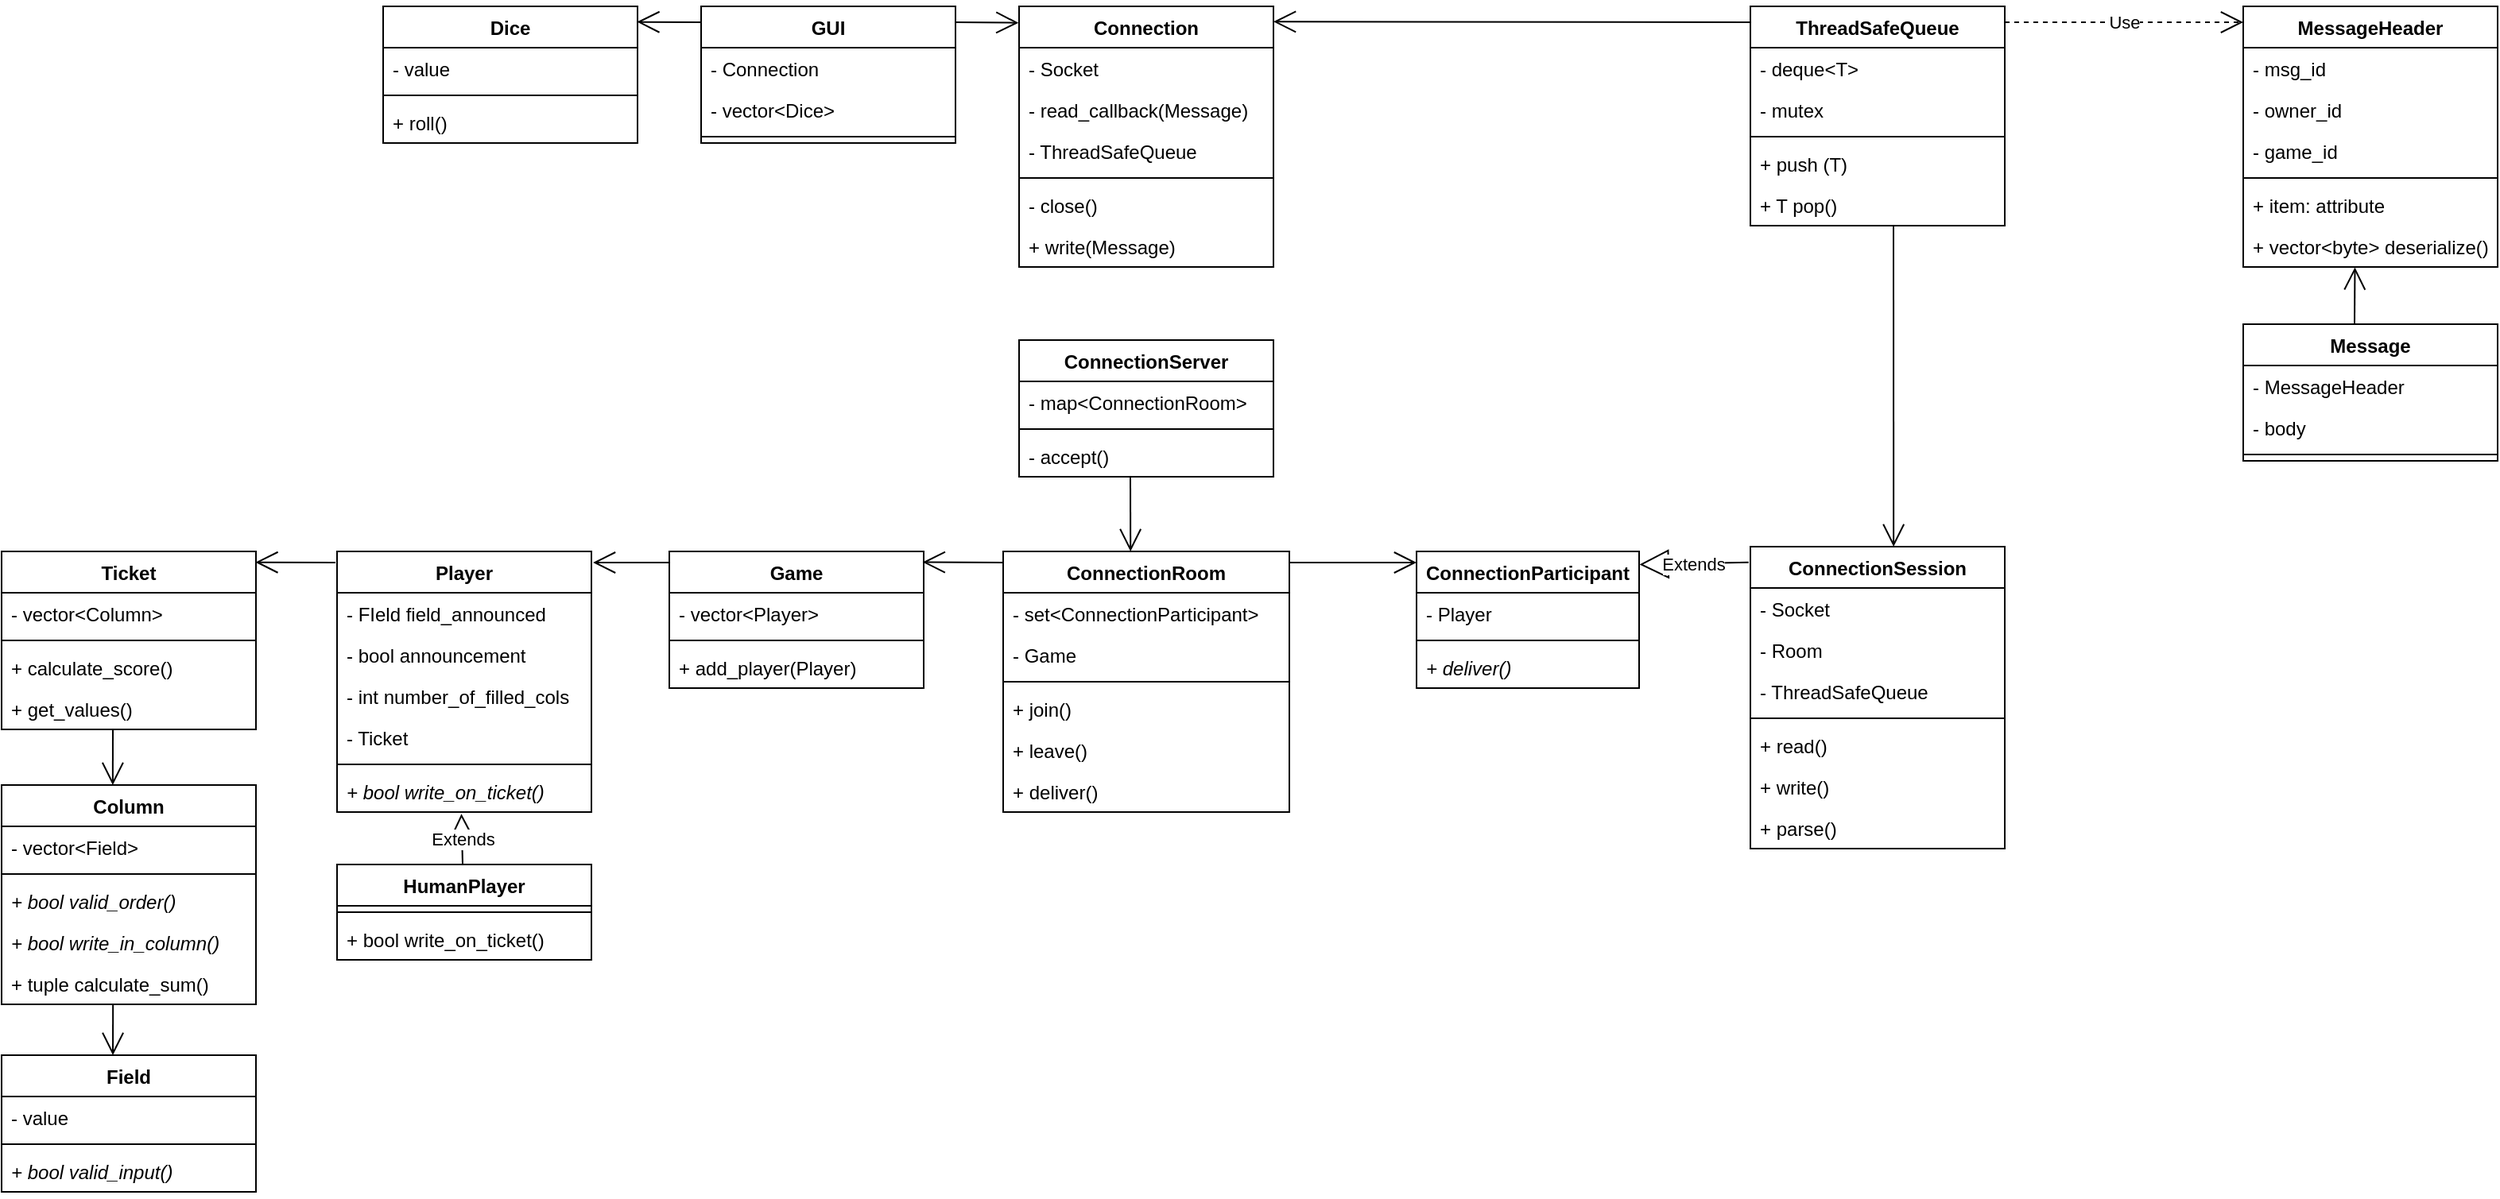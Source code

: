 <mxfile version="14.1.7" type="gitlab">
  <diagram name="Page-1" id="929967ad-93f9-6ef4-fab6-5d389245f69c">
    <mxGraphModel dx="2250" dy="1343" grid="1" gridSize="10" guides="1" tooltips="1" connect="1" arrows="1" fold="1" page="1" pageScale="1.5" pageWidth="1169" pageHeight="826" background="none" math="0" shadow="0">
      <root>
        <mxCell id="0" style=";html=1;" />
        <mxCell id="1" style=";html=1;" parent="0" />
        <mxCell id="H1896AjHUctSjdvz1oI7-7" value="Game" style="swimlane;fontStyle=1;align=center;verticalAlign=top;childLayout=stackLayout;horizontal=1;startSize=26;horizontalStack=0;resizeParent=1;resizeParentMax=0;resizeLast=0;collapsible=1;marginBottom=0;" parent="1" vertex="1">
          <mxGeometry x="514" y="572" width="160" height="86" as="geometry" />
        </mxCell>
        <mxCell id="BzAsRkTU_7AHKpCbSDMM-81" value="" style="endArrow=open;endFill=1;endSize=12;html=1;" edge="1" parent="H1896AjHUctSjdvz1oI7-7">
          <mxGeometry width="160" relative="1" as="geometry">
            <mxPoint y="7" as="sourcePoint" />
            <mxPoint x="-48" y="7" as="targetPoint" />
          </mxGeometry>
        </mxCell>
        <mxCell id="H1896AjHUctSjdvz1oI7-8" value="- vector&lt;Player&gt;" style="text;strokeColor=none;fillColor=none;align=left;verticalAlign=top;spacingLeft=4;spacingRight=4;overflow=hidden;rotatable=0;points=[[0,0.5],[1,0.5]];portConstraint=eastwest;" parent="H1896AjHUctSjdvz1oI7-7" vertex="1">
          <mxGeometry y="26" width="160" height="26" as="geometry" />
        </mxCell>
        <mxCell id="H1896AjHUctSjdvz1oI7-9" value="" style="line;strokeWidth=1;fillColor=none;align=left;verticalAlign=middle;spacingTop=-1;spacingLeft=3;spacingRight=3;rotatable=0;labelPosition=right;points=[];portConstraint=eastwest;" parent="H1896AjHUctSjdvz1oI7-7" vertex="1">
          <mxGeometry y="52" width="160" height="8" as="geometry" />
        </mxCell>
        <mxCell id="3jf83I4nimgOCl_raEro-9" value="+ add_player(Player)" style="text;strokeColor=none;fillColor=none;align=left;verticalAlign=top;spacingLeft=4;spacingRight=4;overflow=hidden;rotatable=0;points=[[0,0.5],[1,0.5]];portConstraint=eastwest;" parent="H1896AjHUctSjdvz1oI7-7" vertex="1">
          <mxGeometry y="60" width="160" height="26" as="geometry" />
        </mxCell>
        <mxCell id="H1896AjHUctSjdvz1oI7-14" value="Dice" style="swimlane;fontStyle=1;align=center;verticalAlign=top;childLayout=stackLayout;horizontal=1;startSize=26;horizontalStack=0;resizeParent=1;resizeParentMax=0;resizeLast=0;collapsible=1;marginBottom=0;" parent="1" vertex="1">
          <mxGeometry x="334" y="229" width="160" height="86" as="geometry" />
        </mxCell>
        <mxCell id="H1896AjHUctSjdvz1oI7-15" value="- value" style="text;strokeColor=none;fillColor=none;align=left;verticalAlign=top;spacingLeft=4;spacingRight=4;overflow=hidden;rotatable=0;points=[[0,0.5],[1,0.5]];portConstraint=eastwest;" parent="H1896AjHUctSjdvz1oI7-14" vertex="1">
          <mxGeometry y="26" width="160" height="26" as="geometry" />
        </mxCell>
        <mxCell id="H1896AjHUctSjdvz1oI7-16" value="" style="line;strokeWidth=1;fillColor=none;align=left;verticalAlign=middle;spacingTop=-1;spacingLeft=3;spacingRight=3;rotatable=0;labelPosition=right;points=[];portConstraint=eastwest;" parent="H1896AjHUctSjdvz1oI7-14" vertex="1">
          <mxGeometry y="52" width="160" height="8" as="geometry" />
        </mxCell>
        <mxCell id="H1896AjHUctSjdvz1oI7-17" value="+ roll()" style="text;strokeColor=none;fillColor=none;align=left;verticalAlign=top;spacingLeft=4;spacingRight=4;overflow=hidden;rotatable=0;points=[[0,0.5],[1,0.5]];portConstraint=eastwest;" parent="H1896AjHUctSjdvz1oI7-14" vertex="1">
          <mxGeometry y="60" width="160" height="26" as="geometry" />
        </mxCell>
        <mxCell id="H1896AjHUctSjdvz1oI7-35" value="ConnectionServer" style="swimlane;fontStyle=1;align=center;verticalAlign=top;childLayout=stackLayout;horizontal=1;startSize=26;horizontalStack=0;resizeParent=1;resizeParentMax=0;resizeLast=0;collapsible=1;marginBottom=0;" parent="1" vertex="1">
          <mxGeometry x="734" y="439" width="160" height="86" as="geometry" />
        </mxCell>
        <mxCell id="H1896AjHUctSjdvz1oI7-36" value="- map&lt;ConnectionRoom&gt;" style="text;strokeColor=none;fillColor=none;align=left;verticalAlign=top;spacingLeft=4;spacingRight=4;overflow=hidden;rotatable=0;points=[[0,0.5],[1,0.5]];portConstraint=eastwest;" parent="H1896AjHUctSjdvz1oI7-35" vertex="1">
          <mxGeometry y="26" width="160" height="26" as="geometry" />
        </mxCell>
        <mxCell id="H1896AjHUctSjdvz1oI7-37" value="" style="line;strokeWidth=1;fillColor=none;align=left;verticalAlign=middle;spacingTop=-1;spacingLeft=3;spacingRight=3;rotatable=0;labelPosition=right;points=[];portConstraint=eastwest;" parent="H1896AjHUctSjdvz1oI7-35" vertex="1">
          <mxGeometry y="52" width="160" height="8" as="geometry" />
        </mxCell>
        <mxCell id="H1896AjHUctSjdvz1oI7-38" value="- accept()" style="text;strokeColor=none;fillColor=none;align=left;verticalAlign=top;spacingLeft=4;spacingRight=4;overflow=hidden;rotatable=0;points=[[0,0.5],[1,0.5]];portConstraint=eastwest;" parent="H1896AjHUctSjdvz1oI7-35" vertex="1">
          <mxGeometry y="60" width="160" height="26" as="geometry" />
        </mxCell>
        <mxCell id="BzAsRkTU_7AHKpCbSDMM-78" value="" style="endArrow=open;endFill=1;endSize=12;html=1;entryX=0.445;entryY=0;entryDx=0;entryDy=0;entryPerimeter=0;" edge="1" parent="H1896AjHUctSjdvz1oI7-35" target="BzAsRkTU_7AHKpCbSDMM-22">
          <mxGeometry width="160" relative="1" as="geometry">
            <mxPoint x="70" y="86" as="sourcePoint" />
            <mxPoint x="230" y="86" as="targetPoint" />
          </mxGeometry>
        </mxCell>
        <mxCell id="H1896AjHUctSjdvz1oI7-39" value="Ticket&#xa;" style="swimlane;fontStyle=1;align=center;verticalAlign=top;childLayout=stackLayout;horizontal=1;startSize=26;horizontalStack=0;resizeParent=1;resizeParentMax=0;resizeLast=0;collapsible=1;marginBottom=0;" parent="1" vertex="1">
          <mxGeometry x="94" y="572" width="160" height="112" as="geometry" />
        </mxCell>
        <mxCell id="H1896AjHUctSjdvz1oI7-40" value="- vector&lt;Column&gt;" style="text;strokeColor=none;fillColor=none;align=left;verticalAlign=top;spacingLeft=4;spacingRight=4;overflow=hidden;rotatable=0;points=[[0,0.5],[1,0.5]];portConstraint=eastwest;" parent="H1896AjHUctSjdvz1oI7-39" vertex="1">
          <mxGeometry y="26" width="160" height="26" as="geometry" />
        </mxCell>
        <mxCell id="H1896AjHUctSjdvz1oI7-41" value="" style="line;strokeWidth=1;fillColor=none;align=left;verticalAlign=middle;spacingTop=-1;spacingLeft=3;spacingRight=3;rotatable=0;labelPosition=right;points=[];portConstraint=eastwest;" parent="H1896AjHUctSjdvz1oI7-39" vertex="1">
          <mxGeometry y="52" width="160" height="8" as="geometry" />
        </mxCell>
        <mxCell id="H1896AjHUctSjdvz1oI7-42" value="+ calculate_score()" style="text;strokeColor=none;fillColor=none;align=left;verticalAlign=top;spacingLeft=4;spacingRight=4;overflow=hidden;rotatable=0;points=[[0,0.5],[1,0.5]];portConstraint=eastwest;" parent="H1896AjHUctSjdvz1oI7-39" vertex="1">
          <mxGeometry y="60" width="160" height="26" as="geometry" />
        </mxCell>
        <mxCell id="3jf83I4nimgOCl_raEro-13" value="+ get_values()" style="text;strokeColor=none;fillColor=none;align=left;verticalAlign=top;spacingLeft=4;spacingRight=4;overflow=hidden;rotatable=0;points=[[0,0.5],[1,0.5]];portConstraint=eastwest;" parent="H1896AjHUctSjdvz1oI7-39" vertex="1">
          <mxGeometry y="86" width="160" height="26" as="geometry" />
        </mxCell>
        <mxCell id="BzAsRkTU_7AHKpCbSDMM-86" value="" style="endArrow=open;endFill=1;endSize=12;html=1;entryX=0.437;entryY=0;entryDx=0;entryDy=0;entryPerimeter=0;" edge="1" parent="H1896AjHUctSjdvz1oI7-39" target="H1896AjHUctSjdvz1oI7-47">
          <mxGeometry width="160" relative="1" as="geometry">
            <mxPoint x="70" y="112" as="sourcePoint" />
            <mxPoint x="230" y="112" as="targetPoint" />
          </mxGeometry>
        </mxCell>
        <mxCell id="H1896AjHUctSjdvz1oI7-47" value="Column&#xa;" style="swimlane;fontStyle=1;align=center;verticalAlign=top;childLayout=stackLayout;horizontal=1;startSize=26;horizontalStack=0;resizeParent=1;resizeParentMax=0;resizeLast=0;collapsible=1;marginBottom=0;" parent="1" vertex="1">
          <mxGeometry x="94" y="719" width="160" height="138" as="geometry" />
        </mxCell>
        <mxCell id="H1896AjHUctSjdvz1oI7-48" value="- vector&lt;Field&gt;" style="text;strokeColor=none;fillColor=none;align=left;verticalAlign=top;spacingLeft=4;spacingRight=4;overflow=hidden;rotatable=0;points=[[0,0.5],[1,0.5]];portConstraint=eastwest;" parent="H1896AjHUctSjdvz1oI7-47" vertex="1">
          <mxGeometry y="26" width="160" height="26" as="geometry" />
        </mxCell>
        <mxCell id="H1896AjHUctSjdvz1oI7-49" value="" style="line;strokeWidth=1;fillColor=none;align=left;verticalAlign=middle;spacingTop=-1;spacingLeft=3;spacingRight=3;rotatable=0;labelPosition=right;points=[];portConstraint=eastwest;" parent="H1896AjHUctSjdvz1oI7-47" vertex="1">
          <mxGeometry y="52" width="160" height="8" as="geometry" />
        </mxCell>
        <mxCell id="H1896AjHUctSjdvz1oI7-50" value="+ bool valid_order()" style="text;strokeColor=none;fillColor=none;align=left;verticalAlign=top;spacingLeft=4;spacingRight=4;overflow=hidden;rotatable=0;points=[[0,0.5],[1,0.5]];portConstraint=eastwest;fontStyle=2" parent="H1896AjHUctSjdvz1oI7-47" vertex="1">
          <mxGeometry y="60" width="160" height="26" as="geometry" />
        </mxCell>
        <mxCell id="3jf83I4nimgOCl_raEro-11" value="+ bool write_in_column()" style="text;strokeColor=none;fillColor=none;align=left;verticalAlign=top;spacingLeft=4;spacingRight=4;overflow=hidden;rotatable=0;points=[[0,0.5],[1,0.5]];portConstraint=eastwest;fontStyle=2" parent="H1896AjHUctSjdvz1oI7-47" vertex="1">
          <mxGeometry y="86" width="160" height="26" as="geometry" />
        </mxCell>
        <mxCell id="3jf83I4nimgOCl_raEro-12" value="+ tuple calculate_sum()" style="text;strokeColor=none;fillColor=none;align=left;verticalAlign=top;spacingLeft=4;spacingRight=4;overflow=hidden;rotatable=0;points=[[0,0.5],[1,0.5]];portConstraint=eastwest;" parent="H1896AjHUctSjdvz1oI7-47" vertex="1">
          <mxGeometry y="112" width="160" height="26" as="geometry" />
        </mxCell>
        <mxCell id="H1896AjHUctSjdvz1oI7-51" value="Field" style="swimlane;fontStyle=1;align=center;verticalAlign=top;childLayout=stackLayout;horizontal=1;startSize=26;horizontalStack=0;resizeParent=1;resizeParentMax=0;resizeLast=0;collapsible=1;marginBottom=0;" parent="1" vertex="1">
          <mxGeometry x="94" y="889" width="160" height="86" as="geometry" />
        </mxCell>
        <mxCell id="H1896AjHUctSjdvz1oI7-52" value="- value" style="text;strokeColor=none;fillColor=none;align=left;verticalAlign=top;spacingLeft=4;spacingRight=4;overflow=hidden;rotatable=0;points=[[0,0.5],[1,0.5]];portConstraint=eastwest;" parent="H1896AjHUctSjdvz1oI7-51" vertex="1">
          <mxGeometry y="26" width="160" height="26" as="geometry" />
        </mxCell>
        <mxCell id="H1896AjHUctSjdvz1oI7-53" value="" style="line;strokeWidth=1;fillColor=none;align=left;verticalAlign=middle;spacingTop=-1;spacingLeft=3;spacingRight=3;rotatable=0;labelPosition=right;points=[];portConstraint=eastwest;" parent="H1896AjHUctSjdvz1oI7-51" vertex="1">
          <mxGeometry y="52" width="160" height="8" as="geometry" />
        </mxCell>
        <mxCell id="H1896AjHUctSjdvz1oI7-54" value="+ bool valid_input()" style="text;strokeColor=none;fillColor=none;align=left;verticalAlign=top;spacingLeft=4;spacingRight=4;overflow=hidden;rotatable=0;points=[[0,0.5],[1,0.5]];portConstraint=eastwest;fontStyle=2" parent="H1896AjHUctSjdvz1oI7-51" vertex="1">
          <mxGeometry y="60" width="160" height="26" as="geometry" />
        </mxCell>
        <mxCell id="H1896AjHUctSjdvz1oI7-63" value="HumanPlayer" style="swimlane;fontStyle=1;align=center;verticalAlign=top;childLayout=stackLayout;horizontal=1;startSize=26;horizontalStack=0;resizeParent=1;resizeParentMax=0;resizeLast=0;collapsible=1;marginBottom=0;" parent="1" vertex="1">
          <mxGeometry x="305" y="769" width="160" height="60" as="geometry" />
        </mxCell>
        <mxCell id="BzAsRkTU_7AHKpCbSDMM-72" value="Extends" style="endArrow=block;endSize=16;endFill=0;html=1;entryX=0.489;entryY=1.045;entryDx=0;entryDy=0;entryPerimeter=0;" edge="1" parent="H1896AjHUctSjdvz1oI7-63" target="3jf83I4nimgOCl_raEro-5">
          <mxGeometry width="160" relative="1" as="geometry">
            <mxPoint x="79" as="sourcePoint" />
            <mxPoint x="239" as="targetPoint" />
          </mxGeometry>
        </mxCell>
        <mxCell id="H1896AjHUctSjdvz1oI7-65" value="" style="line;strokeWidth=1;fillColor=none;align=left;verticalAlign=middle;spacingTop=-1;spacingLeft=3;spacingRight=3;rotatable=0;labelPosition=right;points=[];portConstraint=eastwest;" parent="H1896AjHUctSjdvz1oI7-63" vertex="1">
          <mxGeometry y="26" width="160" height="8" as="geometry" />
        </mxCell>
        <mxCell id="H1896AjHUctSjdvz1oI7-66" value="+ bool write_on_ticket()" style="text;strokeColor=none;fillColor=none;align=left;verticalAlign=top;spacingLeft=4;spacingRight=4;overflow=hidden;rotatable=0;points=[[0,0.5],[1,0.5]];portConstraint=eastwest;" parent="H1896AjHUctSjdvz1oI7-63" vertex="1">
          <mxGeometry y="34" width="160" height="26" as="geometry" />
        </mxCell>
        <mxCell id="3jf83I4nimgOCl_raEro-2" value="Player" style="swimlane;fontStyle=1;align=center;verticalAlign=top;childLayout=stackLayout;horizontal=1;startSize=26;horizontalStack=0;resizeParent=1;resizeParentMax=0;resizeLast=0;collapsible=1;marginBottom=0;" parent="1" vertex="1">
          <mxGeometry x="305" y="572" width="160" height="164" as="geometry" />
        </mxCell>
        <mxCell id="BzAsRkTU_7AHKpCbSDMM-83" value="" style="endArrow=open;endFill=1;endSize=12;html=1;entryX=0.998;entryY=0.061;entryDx=0;entryDy=0;entryPerimeter=0;" edge="1" parent="3jf83I4nimgOCl_raEro-2" target="H1896AjHUctSjdvz1oI7-39">
          <mxGeometry width="160" relative="1" as="geometry">
            <mxPoint x="-1" y="7" as="sourcePoint" />
            <mxPoint x="159" y="7" as="targetPoint" />
          </mxGeometry>
        </mxCell>
        <mxCell id="3jf83I4nimgOCl_raEro-3" value="- FIeld field_announced" style="text;strokeColor=none;fillColor=none;align=left;verticalAlign=top;spacingLeft=4;spacingRight=4;overflow=hidden;rotatable=0;points=[[0,0.5],[1,0.5]];portConstraint=eastwest;" parent="3jf83I4nimgOCl_raEro-2" vertex="1">
          <mxGeometry y="26" width="160" height="26" as="geometry" />
        </mxCell>
        <mxCell id="BzAsRkTU_7AHKpCbSDMM-2" value="- bool announcement" style="text;strokeColor=none;fillColor=none;align=left;verticalAlign=top;spacingLeft=4;spacingRight=4;overflow=hidden;rotatable=0;points=[[0,0.5],[1,0.5]];portConstraint=eastwest;" vertex="1" parent="3jf83I4nimgOCl_raEro-2">
          <mxGeometry y="52" width="160" height="26" as="geometry" />
        </mxCell>
        <mxCell id="BzAsRkTU_7AHKpCbSDMM-4" value="- int number_of_filled_cols&#xa;&#xa;" style="text;strokeColor=none;fillColor=none;align=left;verticalAlign=top;spacingLeft=4;spacingRight=4;overflow=hidden;rotatable=0;points=[[0,0.5],[1,0.5]];portConstraint=eastwest;" vertex="1" parent="3jf83I4nimgOCl_raEro-2">
          <mxGeometry y="78" width="160" height="26" as="geometry" />
        </mxCell>
        <mxCell id="BzAsRkTU_7AHKpCbSDMM-82" value="- Ticket&#xa;" style="text;strokeColor=none;fillColor=none;align=left;verticalAlign=top;spacingLeft=4;spacingRight=4;overflow=hidden;rotatable=0;points=[[0,0.5],[1,0.5]];portConstraint=eastwest;" vertex="1" parent="3jf83I4nimgOCl_raEro-2">
          <mxGeometry y="104" width="160" height="26" as="geometry" />
        </mxCell>
        <mxCell id="3jf83I4nimgOCl_raEro-4" value="" style="line;strokeWidth=1;fillColor=none;align=left;verticalAlign=middle;spacingTop=-1;spacingLeft=3;spacingRight=3;rotatable=0;labelPosition=right;points=[];portConstraint=eastwest;" parent="3jf83I4nimgOCl_raEro-2" vertex="1">
          <mxGeometry y="130" width="160" height="8" as="geometry" />
        </mxCell>
        <mxCell id="3jf83I4nimgOCl_raEro-5" value="+ bool write_on_ticket()" style="text;strokeColor=none;fillColor=none;align=left;verticalAlign=top;spacingLeft=4;spacingRight=4;overflow=hidden;rotatable=0;points=[[0,0.5],[1,0.5]];portConstraint=eastwest;fontStyle=2" parent="3jf83I4nimgOCl_raEro-2" vertex="1">
          <mxGeometry y="138" width="160" height="26" as="geometry" />
        </mxCell>
        <mxCell id="BzAsRkTU_7AHKpCbSDMM-6" value="ConnectionParticipant" style="swimlane;fontStyle=1;childLayout=stackLayout;horizontal=1;startSize=26;fillColor=none;horizontalStack=0;resizeParent=1;resizeParentMax=0;resizeLast=0;collapsible=1;marginBottom=0;" vertex="1" parent="1">
          <mxGeometry x="984" y="572" width="140" height="86" as="geometry" />
        </mxCell>
        <mxCell id="BzAsRkTU_7AHKpCbSDMM-7" value="- Player" style="text;strokeColor=none;fillColor=none;align=left;verticalAlign=top;spacingLeft=4;spacingRight=4;overflow=hidden;rotatable=0;points=[[0,0.5],[1,0.5]];portConstraint=eastwest;" vertex="1" parent="BzAsRkTU_7AHKpCbSDMM-6">
          <mxGeometry y="26" width="140" height="26" as="geometry" />
        </mxCell>
        <mxCell id="BzAsRkTU_7AHKpCbSDMM-12" value="" style="line;strokeWidth=1;fillColor=none;align=left;verticalAlign=middle;spacingTop=-1;spacingLeft=3;spacingRight=3;rotatable=0;labelPosition=right;points=[];portConstraint=eastwest;" vertex="1" parent="BzAsRkTU_7AHKpCbSDMM-6">
          <mxGeometry y="52" width="140" height="8" as="geometry" />
        </mxCell>
        <mxCell id="BzAsRkTU_7AHKpCbSDMM-14" value="+ deliver()" style="text;strokeColor=none;fillColor=none;align=left;verticalAlign=top;spacingLeft=4;spacingRight=4;overflow=hidden;rotatable=0;points=[[0,0.5],[1,0.5]];portConstraint=eastwest;fontStyle=2" vertex="1" parent="BzAsRkTU_7AHKpCbSDMM-6">
          <mxGeometry y="60" width="140" height="26" as="geometry" />
        </mxCell>
        <mxCell id="BzAsRkTU_7AHKpCbSDMM-15" value="ConnectionSession" style="swimlane;fontStyle=1;align=center;verticalAlign=top;childLayout=stackLayout;horizontal=1;startSize=26;horizontalStack=0;resizeParent=1;resizeParentMax=0;resizeLast=0;collapsible=1;marginBottom=0;" vertex="1" parent="1">
          <mxGeometry x="1194" y="569" width="160" height="190" as="geometry" />
        </mxCell>
        <mxCell id="BzAsRkTU_7AHKpCbSDMM-16" value="- Socket" style="text;strokeColor=none;fillColor=none;align=left;verticalAlign=top;spacingLeft=4;spacingRight=4;overflow=hidden;rotatable=0;points=[[0,0.5],[1,0.5]];portConstraint=eastwest;" vertex="1" parent="BzAsRkTU_7AHKpCbSDMM-15">
          <mxGeometry y="26" width="160" height="26" as="geometry" />
        </mxCell>
        <mxCell id="BzAsRkTU_7AHKpCbSDMM-19" value="- Room" style="text;strokeColor=none;fillColor=none;align=left;verticalAlign=top;spacingLeft=4;spacingRight=4;overflow=hidden;rotatable=0;points=[[0,0.5],[1,0.5]];portConstraint=eastwest;" vertex="1" parent="BzAsRkTU_7AHKpCbSDMM-15">
          <mxGeometry y="52" width="160" height="26" as="geometry" />
        </mxCell>
        <mxCell id="BzAsRkTU_7AHKpCbSDMM-52" value="- ThreadSafeQueue" style="text;strokeColor=none;fillColor=none;align=left;verticalAlign=top;spacingLeft=4;spacingRight=4;overflow=hidden;rotatable=0;points=[[0,0.5],[1,0.5]];portConstraint=eastwest;" vertex="1" parent="BzAsRkTU_7AHKpCbSDMM-15">
          <mxGeometry y="78" width="160" height="26" as="geometry" />
        </mxCell>
        <mxCell id="BzAsRkTU_7AHKpCbSDMM-17" value="" style="line;strokeWidth=1;fillColor=none;align=left;verticalAlign=middle;spacingTop=-1;spacingLeft=3;spacingRight=3;rotatable=0;labelPosition=right;points=[];portConstraint=eastwest;" vertex="1" parent="BzAsRkTU_7AHKpCbSDMM-15">
          <mxGeometry y="104" width="160" height="8" as="geometry" />
        </mxCell>
        <mxCell id="BzAsRkTU_7AHKpCbSDMM-18" value="+ read()" style="text;strokeColor=none;fillColor=none;align=left;verticalAlign=top;spacingLeft=4;spacingRight=4;overflow=hidden;rotatable=0;points=[[0,0.5],[1,0.5]];portConstraint=eastwest;" vertex="1" parent="BzAsRkTU_7AHKpCbSDMM-15">
          <mxGeometry y="112" width="160" height="26" as="geometry" />
        </mxCell>
        <mxCell id="BzAsRkTU_7AHKpCbSDMM-20" value="+ write()" style="text;strokeColor=none;fillColor=none;align=left;verticalAlign=top;spacingLeft=4;spacingRight=4;overflow=hidden;rotatable=0;points=[[0,0.5],[1,0.5]];portConstraint=eastwest;" vertex="1" parent="BzAsRkTU_7AHKpCbSDMM-15">
          <mxGeometry y="138" width="160" height="26" as="geometry" />
        </mxCell>
        <mxCell id="BzAsRkTU_7AHKpCbSDMM-21" value="+ parse()" style="text;strokeColor=none;fillColor=none;align=left;verticalAlign=top;spacingLeft=4;spacingRight=4;overflow=hidden;rotatable=0;points=[[0,0.5],[1,0.5]];portConstraint=eastwest;" vertex="1" parent="BzAsRkTU_7AHKpCbSDMM-15">
          <mxGeometry y="164" width="160" height="26" as="geometry" />
        </mxCell>
        <mxCell id="BzAsRkTU_7AHKpCbSDMM-22" value="ConnectionRoom" style="swimlane;fontStyle=1;align=center;verticalAlign=top;childLayout=stackLayout;horizontal=1;startSize=26;horizontalStack=0;resizeParent=1;resizeParentMax=0;resizeLast=0;collapsible=1;marginBottom=0;" vertex="1" parent="1">
          <mxGeometry x="724" y="572" width="180" height="164" as="geometry" />
        </mxCell>
        <mxCell id="BzAsRkTU_7AHKpCbSDMM-80" value="" style="endArrow=open;endFill=1;endSize=12;html=1;entryX=0.996;entryY=0.079;entryDx=0;entryDy=0;entryPerimeter=0;" edge="1" parent="BzAsRkTU_7AHKpCbSDMM-22" target="H1896AjHUctSjdvz1oI7-7">
          <mxGeometry width="160" relative="1" as="geometry">
            <mxPoint y="7" as="sourcePoint" />
            <mxPoint x="160" y="7" as="targetPoint" />
          </mxGeometry>
        </mxCell>
        <mxCell id="BzAsRkTU_7AHKpCbSDMM-23" value="- set&lt;ConnectionParticipant&gt;" style="text;strokeColor=none;fillColor=none;align=left;verticalAlign=top;spacingLeft=4;spacingRight=4;overflow=hidden;rotatable=0;points=[[0,0.5],[1,0.5]];portConstraint=eastwest;" vertex="1" parent="BzAsRkTU_7AHKpCbSDMM-22">
          <mxGeometry y="26" width="180" height="26" as="geometry" />
        </mxCell>
        <mxCell id="BzAsRkTU_7AHKpCbSDMM-26" value="- Game" style="text;strokeColor=none;fillColor=none;align=left;verticalAlign=top;spacingLeft=4;spacingRight=4;overflow=hidden;rotatable=0;points=[[0,0.5],[1,0.5]];portConstraint=eastwest;" vertex="1" parent="BzAsRkTU_7AHKpCbSDMM-22">
          <mxGeometry y="52" width="180" height="26" as="geometry" />
        </mxCell>
        <mxCell id="BzAsRkTU_7AHKpCbSDMM-24" value="" style="line;strokeWidth=1;fillColor=none;align=left;verticalAlign=middle;spacingTop=-1;spacingLeft=3;spacingRight=3;rotatable=0;labelPosition=right;points=[];portConstraint=eastwest;" vertex="1" parent="BzAsRkTU_7AHKpCbSDMM-22">
          <mxGeometry y="78" width="180" height="8" as="geometry" />
        </mxCell>
        <mxCell id="BzAsRkTU_7AHKpCbSDMM-25" value="+ join()" style="text;strokeColor=none;fillColor=none;align=left;verticalAlign=top;spacingLeft=4;spacingRight=4;overflow=hidden;rotatable=0;points=[[0,0.5],[1,0.5]];portConstraint=eastwest;" vertex="1" parent="BzAsRkTU_7AHKpCbSDMM-22">
          <mxGeometry y="86" width="180" height="26" as="geometry" />
        </mxCell>
        <mxCell id="BzAsRkTU_7AHKpCbSDMM-27" value="+ leave()" style="text;strokeColor=none;fillColor=none;align=left;verticalAlign=top;spacingLeft=4;spacingRight=4;overflow=hidden;rotatable=0;points=[[0,0.5],[1,0.5]];portConstraint=eastwest;" vertex="1" parent="BzAsRkTU_7AHKpCbSDMM-22">
          <mxGeometry y="112" width="180" height="26" as="geometry" />
        </mxCell>
        <mxCell id="BzAsRkTU_7AHKpCbSDMM-28" value="+ deliver()" style="text;strokeColor=none;fillColor=none;align=left;verticalAlign=top;spacingLeft=4;spacingRight=4;overflow=hidden;rotatable=0;points=[[0,0.5],[1,0.5]];portConstraint=eastwest;" vertex="1" parent="BzAsRkTU_7AHKpCbSDMM-22">
          <mxGeometry y="138" width="180" height="26" as="geometry" />
        </mxCell>
        <mxCell id="BzAsRkTU_7AHKpCbSDMM-33" value="Connection&#xa;" style="swimlane;fontStyle=1;align=center;verticalAlign=top;childLayout=stackLayout;horizontal=1;startSize=26;horizontalStack=0;resizeParent=1;resizeParentMax=0;resizeLast=0;collapsible=1;marginBottom=0;" vertex="1" parent="1">
          <mxGeometry x="734" y="229" width="160" height="164" as="geometry" />
        </mxCell>
        <mxCell id="BzAsRkTU_7AHKpCbSDMM-34" value="- Socket" style="text;strokeColor=none;fillColor=none;align=left;verticalAlign=top;spacingLeft=4;spacingRight=4;overflow=hidden;rotatable=0;points=[[0,0.5],[1,0.5]];portConstraint=eastwest;" vertex="1" parent="BzAsRkTU_7AHKpCbSDMM-33">
          <mxGeometry y="26" width="160" height="26" as="geometry" />
        </mxCell>
        <mxCell id="BzAsRkTU_7AHKpCbSDMM-37" value="- read_callback(Message)" style="text;strokeColor=none;fillColor=none;align=left;verticalAlign=top;spacingLeft=4;spacingRight=4;overflow=hidden;rotatable=0;points=[[0,0.5],[1,0.5]];portConstraint=eastwest;" vertex="1" parent="BzAsRkTU_7AHKpCbSDMM-33">
          <mxGeometry y="52" width="160" height="26" as="geometry" />
        </mxCell>
        <mxCell id="BzAsRkTU_7AHKpCbSDMM-54" value="- ThreadSafeQueue" style="text;strokeColor=none;fillColor=none;align=left;verticalAlign=top;spacingLeft=4;spacingRight=4;overflow=hidden;rotatable=0;points=[[0,0.5],[1,0.5]];portConstraint=eastwest;" vertex="1" parent="BzAsRkTU_7AHKpCbSDMM-33">
          <mxGeometry y="78" width="160" height="26" as="geometry" />
        </mxCell>
        <mxCell id="BzAsRkTU_7AHKpCbSDMM-35" value="" style="line;strokeWidth=1;fillColor=none;align=left;verticalAlign=middle;spacingTop=-1;spacingLeft=3;spacingRight=3;rotatable=0;labelPosition=right;points=[];portConstraint=eastwest;" vertex="1" parent="BzAsRkTU_7AHKpCbSDMM-33">
          <mxGeometry y="104" width="160" height="8" as="geometry" />
        </mxCell>
        <mxCell id="BzAsRkTU_7AHKpCbSDMM-36" value="- close()" style="text;strokeColor=none;fillColor=none;align=left;verticalAlign=top;spacingLeft=4;spacingRight=4;overflow=hidden;rotatable=0;points=[[0,0.5],[1,0.5]];portConstraint=eastwest;" vertex="1" parent="BzAsRkTU_7AHKpCbSDMM-33">
          <mxGeometry y="112" width="160" height="26" as="geometry" />
        </mxCell>
        <mxCell id="BzAsRkTU_7AHKpCbSDMM-38" value="+ write(Message)" style="text;strokeColor=none;fillColor=none;align=left;verticalAlign=top;spacingLeft=4;spacingRight=4;overflow=hidden;rotatable=0;points=[[0,0.5],[1,0.5]];portConstraint=eastwest;" vertex="1" parent="BzAsRkTU_7AHKpCbSDMM-33">
          <mxGeometry y="138" width="160" height="26" as="geometry" />
        </mxCell>
        <mxCell id="BzAsRkTU_7AHKpCbSDMM-39" value="MessageHeader" style="swimlane;fontStyle=1;align=center;verticalAlign=top;childLayout=stackLayout;horizontal=1;startSize=26;horizontalStack=0;resizeParent=1;resizeParentMax=0;resizeLast=0;collapsible=1;marginBottom=0;" vertex="1" parent="1">
          <mxGeometry x="1504" y="229" width="160" height="164" as="geometry" />
        </mxCell>
        <mxCell id="BzAsRkTU_7AHKpCbSDMM-40" value="- msg_id" style="text;strokeColor=none;fillColor=none;align=left;verticalAlign=top;spacingLeft=4;spacingRight=4;overflow=hidden;rotatable=0;points=[[0,0.5],[1,0.5]];portConstraint=eastwest;" vertex="1" parent="BzAsRkTU_7AHKpCbSDMM-39">
          <mxGeometry y="26" width="160" height="26" as="geometry" />
        </mxCell>
        <mxCell id="BzAsRkTU_7AHKpCbSDMM-43" value="- owner_id" style="text;strokeColor=none;fillColor=none;align=left;verticalAlign=top;spacingLeft=4;spacingRight=4;overflow=hidden;rotatable=0;points=[[0,0.5],[1,0.5]];portConstraint=eastwest;" vertex="1" parent="BzAsRkTU_7AHKpCbSDMM-39">
          <mxGeometry y="52" width="160" height="26" as="geometry" />
        </mxCell>
        <mxCell id="BzAsRkTU_7AHKpCbSDMM-44" value="- game_id&#xa;" style="text;strokeColor=none;fillColor=none;align=left;verticalAlign=top;spacingLeft=4;spacingRight=4;overflow=hidden;rotatable=0;points=[[0,0.5],[1,0.5]];portConstraint=eastwest;" vertex="1" parent="BzAsRkTU_7AHKpCbSDMM-39">
          <mxGeometry y="78" width="160" height="26" as="geometry" />
        </mxCell>
        <mxCell id="BzAsRkTU_7AHKpCbSDMM-41" value="" style="line;strokeWidth=1;fillColor=none;align=left;verticalAlign=middle;spacingTop=-1;spacingLeft=3;spacingRight=3;rotatable=0;labelPosition=right;points=[];portConstraint=eastwest;" vertex="1" parent="BzAsRkTU_7AHKpCbSDMM-39">
          <mxGeometry y="104" width="160" height="8" as="geometry" />
        </mxCell>
        <mxCell id="BzAsRkTU_7AHKpCbSDMM-46" value="+ item: attribute" style="text;strokeColor=none;fillColor=none;align=left;verticalAlign=top;spacingLeft=4;spacingRight=4;overflow=hidden;rotatable=0;points=[[0,0.5],[1,0.5]];portConstraint=eastwest;" vertex="1" parent="BzAsRkTU_7AHKpCbSDMM-39">
          <mxGeometry y="112" width="160" height="26" as="geometry" />
        </mxCell>
        <mxCell id="BzAsRkTU_7AHKpCbSDMM-45" value="+ vector&lt;byte&gt; deserialize()" style="text;strokeColor=none;fillColor=none;align=left;verticalAlign=top;spacingLeft=4;spacingRight=4;overflow=hidden;rotatable=0;points=[[0,0.5],[1,0.5]];portConstraint=eastwest;" vertex="1" parent="BzAsRkTU_7AHKpCbSDMM-39">
          <mxGeometry y="138" width="160" height="26" as="geometry" />
        </mxCell>
        <mxCell id="BzAsRkTU_7AHKpCbSDMM-47" value="Message" style="swimlane;fontStyle=1;align=center;verticalAlign=top;childLayout=stackLayout;horizontal=1;startSize=26;horizontalStack=0;resizeParent=1;resizeParentMax=0;resizeLast=0;collapsible=1;marginBottom=0;" vertex="1" parent="1">
          <mxGeometry x="1504" y="429" width="160" height="86" as="geometry" />
        </mxCell>
        <mxCell id="BzAsRkTU_7AHKpCbSDMM-94" value="" style="endArrow=open;endFill=1;endSize=12;html=1;entryX=0.439;entryY=1.008;entryDx=0;entryDy=0;entryPerimeter=0;" edge="1" parent="BzAsRkTU_7AHKpCbSDMM-47" target="BzAsRkTU_7AHKpCbSDMM-45">
          <mxGeometry width="160" relative="1" as="geometry">
            <mxPoint x="70" as="sourcePoint" />
            <mxPoint x="70" y="-34" as="targetPoint" />
          </mxGeometry>
        </mxCell>
        <mxCell id="BzAsRkTU_7AHKpCbSDMM-48" value="- MessageHeader" style="text;strokeColor=none;fillColor=none;align=left;verticalAlign=top;spacingLeft=4;spacingRight=4;overflow=hidden;rotatable=0;points=[[0,0.5],[1,0.5]];portConstraint=eastwest;" vertex="1" parent="BzAsRkTU_7AHKpCbSDMM-47">
          <mxGeometry y="26" width="160" height="26" as="geometry" />
        </mxCell>
        <mxCell id="BzAsRkTU_7AHKpCbSDMM-51" value="- body" style="text;strokeColor=none;fillColor=none;align=left;verticalAlign=top;spacingLeft=4;spacingRight=4;overflow=hidden;rotatable=0;points=[[0,0.5],[1,0.5]];portConstraint=eastwest;" vertex="1" parent="BzAsRkTU_7AHKpCbSDMM-47">
          <mxGeometry y="52" width="160" height="26" as="geometry" />
        </mxCell>
        <mxCell id="BzAsRkTU_7AHKpCbSDMM-49" value="" style="line;strokeWidth=1;fillColor=none;align=left;verticalAlign=middle;spacingTop=-1;spacingLeft=3;spacingRight=3;rotatable=0;labelPosition=right;points=[];portConstraint=eastwest;" vertex="1" parent="BzAsRkTU_7AHKpCbSDMM-47">
          <mxGeometry y="78" width="160" height="8" as="geometry" />
        </mxCell>
        <mxCell id="BzAsRkTU_7AHKpCbSDMM-55" value="ThreadSafeQueue" style="swimlane;fontStyle=1;align=center;verticalAlign=top;childLayout=stackLayout;horizontal=1;startSize=26;horizontalStack=0;resizeParent=1;resizeParentMax=0;resizeLast=0;collapsible=1;marginBottom=0;" vertex="1" parent="1">
          <mxGeometry x="1194" y="229" width="160" height="138" as="geometry" />
        </mxCell>
        <mxCell id="BzAsRkTU_7AHKpCbSDMM-89" value="" style="endArrow=open;endFill=1;endSize=12;html=1;entryX=1;entryY=0.059;entryDx=0;entryDy=0;entryPerimeter=0;" edge="1" parent="BzAsRkTU_7AHKpCbSDMM-55" target="BzAsRkTU_7AHKpCbSDMM-33">
          <mxGeometry width="160" relative="1" as="geometry">
            <mxPoint y="10" as="sourcePoint" />
            <mxPoint x="160" y="10" as="targetPoint" />
          </mxGeometry>
        </mxCell>
        <mxCell id="BzAsRkTU_7AHKpCbSDMM-56" value="- deque&lt;T&gt;" style="text;strokeColor=none;fillColor=none;align=left;verticalAlign=top;spacingLeft=4;spacingRight=4;overflow=hidden;rotatable=0;points=[[0,0.5],[1,0.5]];portConstraint=eastwest;" vertex="1" parent="BzAsRkTU_7AHKpCbSDMM-55">
          <mxGeometry y="26" width="160" height="26" as="geometry" />
        </mxCell>
        <mxCell id="BzAsRkTU_7AHKpCbSDMM-59" value="- mutex" style="text;strokeColor=none;fillColor=none;align=left;verticalAlign=top;spacingLeft=4;spacingRight=4;overflow=hidden;rotatable=0;points=[[0,0.5],[1,0.5]];portConstraint=eastwest;" vertex="1" parent="BzAsRkTU_7AHKpCbSDMM-55">
          <mxGeometry y="52" width="160" height="26" as="geometry" />
        </mxCell>
        <mxCell id="BzAsRkTU_7AHKpCbSDMM-57" value="" style="line;strokeWidth=1;fillColor=none;align=left;verticalAlign=middle;spacingTop=-1;spacingLeft=3;spacingRight=3;rotatable=0;labelPosition=right;points=[];portConstraint=eastwest;" vertex="1" parent="BzAsRkTU_7AHKpCbSDMM-55">
          <mxGeometry y="78" width="160" height="8" as="geometry" />
        </mxCell>
        <mxCell id="BzAsRkTU_7AHKpCbSDMM-58" value="+ push (T)" style="text;strokeColor=none;fillColor=none;align=left;verticalAlign=top;spacingLeft=4;spacingRight=4;overflow=hidden;rotatable=0;points=[[0,0.5],[1,0.5]];portConstraint=eastwest;" vertex="1" parent="BzAsRkTU_7AHKpCbSDMM-55">
          <mxGeometry y="86" width="160" height="26" as="geometry" />
        </mxCell>
        <mxCell id="BzAsRkTU_7AHKpCbSDMM-61" value="+ T pop()" style="text;strokeColor=none;fillColor=none;align=left;verticalAlign=top;spacingLeft=4;spacingRight=4;overflow=hidden;rotatable=0;points=[[0,0.5],[1,0.5]];portConstraint=eastwest;" vertex="1" parent="BzAsRkTU_7AHKpCbSDMM-55">
          <mxGeometry y="112" width="160" height="26" as="geometry" />
        </mxCell>
        <mxCell id="BzAsRkTU_7AHKpCbSDMM-62" value="GUI" style="swimlane;fontStyle=1;align=center;verticalAlign=top;childLayout=stackLayout;horizontal=1;startSize=26;horizontalStack=0;resizeParent=1;resizeParentMax=0;resizeLast=0;collapsible=1;marginBottom=0;" vertex="1" parent="1">
          <mxGeometry x="534" y="229" width="160" height="86" as="geometry" />
        </mxCell>
        <mxCell id="BzAsRkTU_7AHKpCbSDMM-93" value="" style="endArrow=open;endFill=1;endSize=12;html=1;entryX=0.998;entryY=0.114;entryDx=0;entryDy=0;entryPerimeter=0;" edge="1" parent="BzAsRkTU_7AHKpCbSDMM-62" target="H1896AjHUctSjdvz1oI7-14">
          <mxGeometry width="160" relative="1" as="geometry">
            <mxPoint y="10" as="sourcePoint" />
            <mxPoint x="40" y="10" as="targetPoint" />
          </mxGeometry>
        </mxCell>
        <mxCell id="BzAsRkTU_7AHKpCbSDMM-66" value="- Connection" style="text;strokeColor=none;fillColor=none;align=left;verticalAlign=top;spacingLeft=4;spacingRight=4;overflow=hidden;rotatable=0;points=[[0,0.5],[1,0.5]];portConstraint=eastwest;" vertex="1" parent="BzAsRkTU_7AHKpCbSDMM-62">
          <mxGeometry y="26" width="160" height="26" as="geometry" />
        </mxCell>
        <mxCell id="BzAsRkTU_7AHKpCbSDMM-63" value="- vector&lt;Dice&gt;" style="text;strokeColor=none;fillColor=none;align=left;verticalAlign=top;spacingLeft=4;spacingRight=4;overflow=hidden;rotatable=0;points=[[0,0.5],[1,0.5]];portConstraint=eastwest;" vertex="1" parent="BzAsRkTU_7AHKpCbSDMM-62">
          <mxGeometry y="52" width="160" height="26" as="geometry" />
        </mxCell>
        <mxCell id="BzAsRkTU_7AHKpCbSDMM-64" value="" style="line;strokeWidth=1;fillColor=none;align=left;verticalAlign=middle;spacingTop=-1;spacingLeft=3;spacingRight=3;rotatable=0;labelPosition=right;points=[];portConstraint=eastwest;" vertex="1" parent="BzAsRkTU_7AHKpCbSDMM-62">
          <mxGeometry y="78" width="160" height="8" as="geometry" />
        </mxCell>
        <mxCell id="BzAsRkTU_7AHKpCbSDMM-76" value="" style="endArrow=open;endFill=1;endSize=12;html=1;" edge="1" parent="1">
          <mxGeometry width="160" relative="1" as="geometry">
            <mxPoint x="904" y="579" as="sourcePoint" />
            <mxPoint x="984" y="579" as="targetPoint" />
          </mxGeometry>
        </mxCell>
        <mxCell id="BzAsRkTU_7AHKpCbSDMM-87" value="" style="endArrow=open;endFill=1;endSize=12;html=1;" edge="1" parent="1">
          <mxGeometry width="160" relative="1" as="geometry">
            <mxPoint x="164.08" y="857" as="sourcePoint" />
            <mxPoint x="164" y="889" as="targetPoint" />
          </mxGeometry>
        </mxCell>
        <mxCell id="BzAsRkTU_7AHKpCbSDMM-75" value="Extends" style="endArrow=block;endSize=16;endFill=0;html=1;entryX=1.002;entryY=0.096;entryDx=0;entryDy=0;entryPerimeter=0;exitX=-0.007;exitY=0.052;exitDx=0;exitDy=0;exitPerimeter=0;" edge="1" parent="1" source="BzAsRkTU_7AHKpCbSDMM-15" target="BzAsRkTU_7AHKpCbSDMM-6">
          <mxGeometry width="160" relative="1" as="geometry">
            <mxPoint x="1244" y="569" as="sourcePoint" />
            <mxPoint x="1404" y="569" as="targetPoint" />
          </mxGeometry>
        </mxCell>
        <mxCell id="BzAsRkTU_7AHKpCbSDMM-88" value="" style="endArrow=open;endFill=1;endSize=12;html=1;entryX=0.563;entryY=0;entryDx=0;entryDy=0;entryPerimeter=0;" edge="1" parent="1" target="BzAsRkTU_7AHKpCbSDMM-15">
          <mxGeometry width="160" relative="1" as="geometry">
            <mxPoint x="1284" y="367" as="sourcePoint" />
            <mxPoint x="1444" y="367" as="targetPoint" />
          </mxGeometry>
        </mxCell>
        <mxCell id="BzAsRkTU_7AHKpCbSDMM-90" value="" style="endArrow=open;endFill=1;endSize=12;html=1;entryX=-0.002;entryY=0.063;entryDx=0;entryDy=0;entryPerimeter=0;" edge="1" parent="1" target="BzAsRkTU_7AHKpCbSDMM-33">
          <mxGeometry width="160" relative="1" as="geometry">
            <mxPoint x="694" y="239" as="sourcePoint" />
            <mxPoint x="724" y="239" as="targetPoint" />
          </mxGeometry>
        </mxCell>
        <mxCell id="BzAsRkTU_7AHKpCbSDMM-95" value="Use" style="endArrow=open;endSize=12;dashed=1;html=1;" edge="1" parent="1">
          <mxGeometry width="160" relative="1" as="geometry">
            <mxPoint x="1354" y="239" as="sourcePoint" />
            <mxPoint x="1504" y="239" as="targetPoint" />
          </mxGeometry>
        </mxCell>
      </root>
    </mxGraphModel>
  </diagram>
</mxfile>
